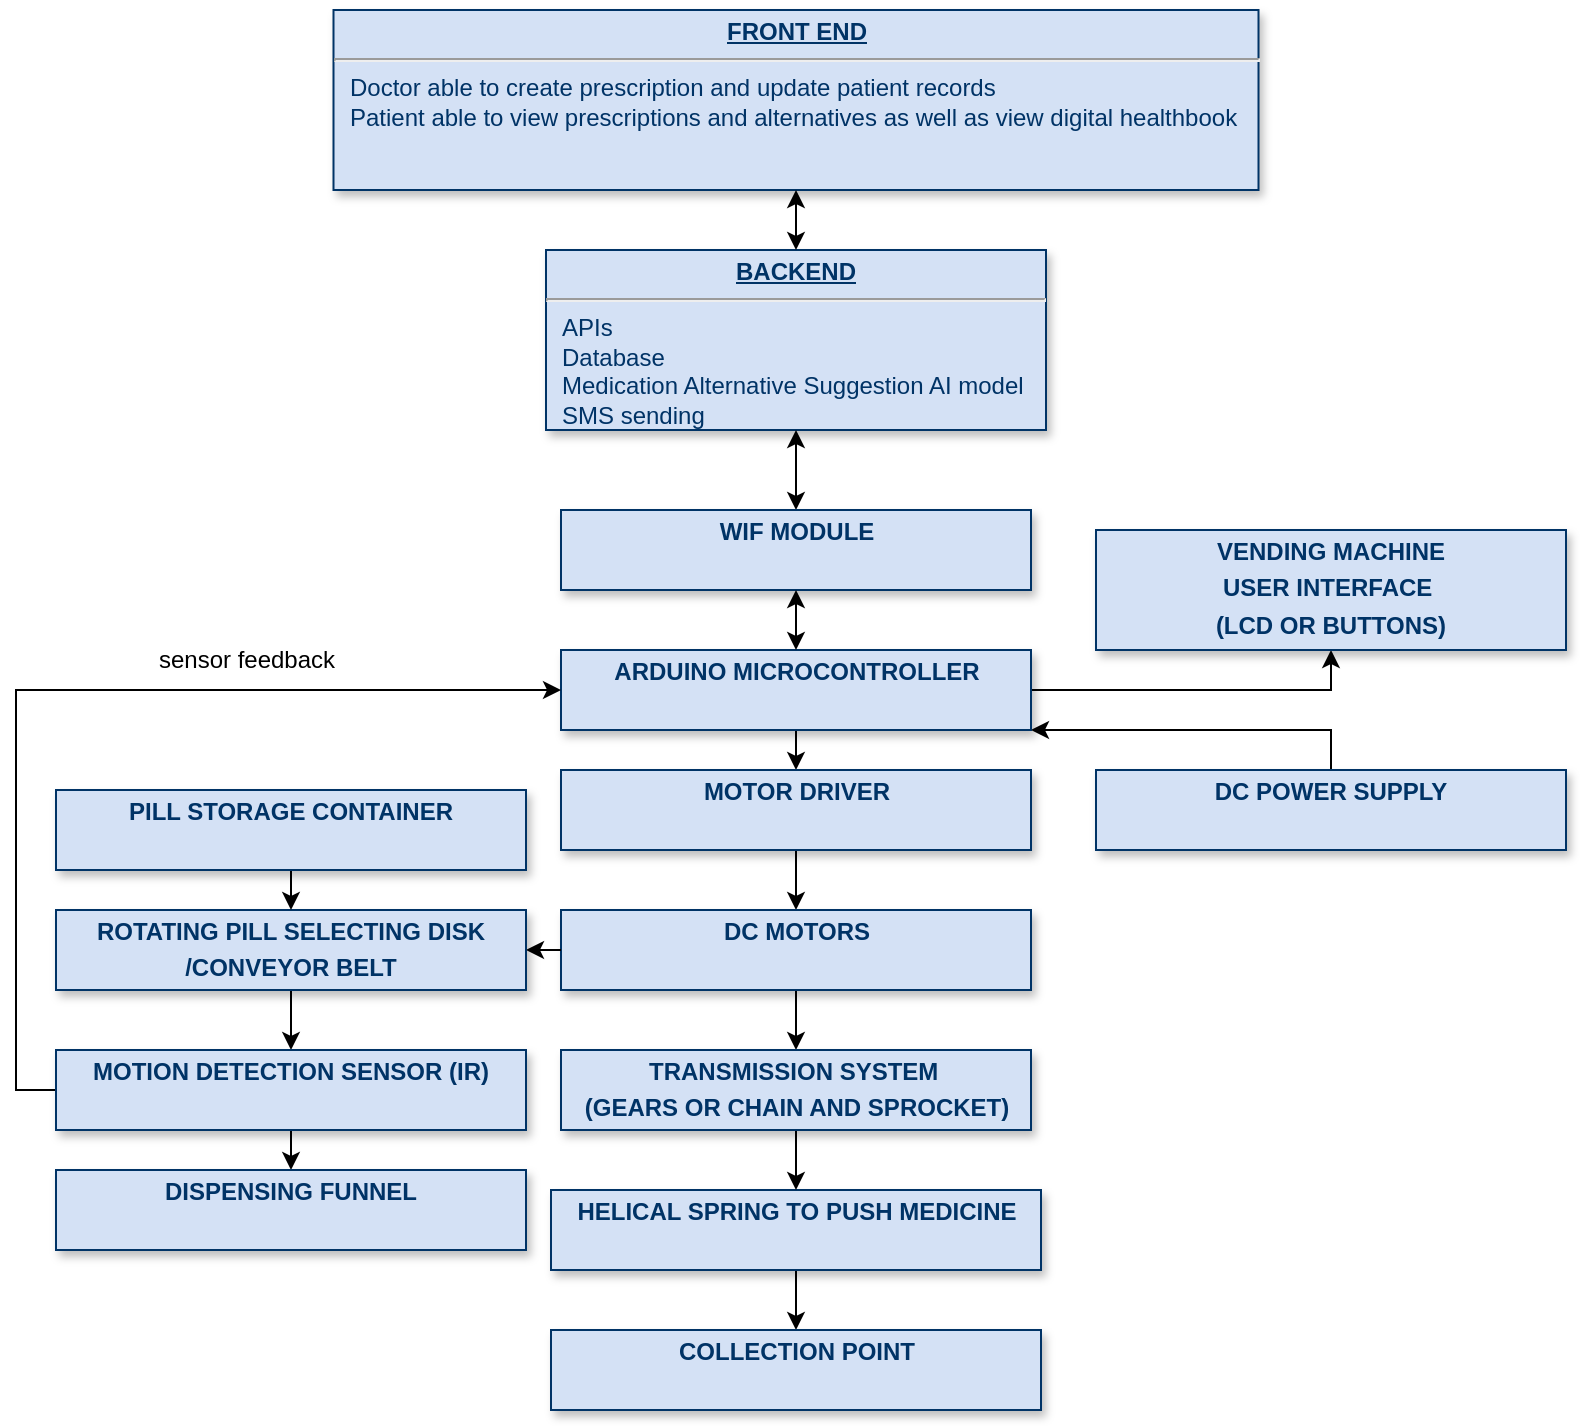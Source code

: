 <mxfile version="24.2.3" type="device">
  <diagram name="Page-1" id="efa7a0a1-bf9b-a30e-e6df-94a7791c09e9">
    <mxGraphModel dx="969" dy="530" grid="1" gridSize="10" guides="1" tooltips="1" connect="1" arrows="1" fold="1" page="1" pageScale="1" pageWidth="826" pageHeight="1169" background="none" math="0" shadow="0">
      <root>
        <mxCell id="0" />
        <mxCell id="1" parent="0" />
        <mxCell id="25" value="&lt;p style=&quot;margin: 0px; margin-top: 4px; text-align: center; text-decoration: underline;&quot;&gt;&lt;b&gt;BACKEND&lt;/b&gt;&lt;/p&gt;&lt;hr&gt;&lt;p style=&quot;margin: 0px; margin-left: 8px;&quot;&gt;APIs&lt;/p&gt;&lt;p style=&quot;margin: 0px; margin-left: 8px;&quot;&gt;Database&lt;/p&gt;&lt;p style=&quot;margin: 0px; margin-left: 8px;&quot;&gt;Medication Alternative Suggestion AI model&lt;/p&gt;&lt;p style=&quot;margin: 0px; margin-left: 8px;&quot;&gt;SMS sending&lt;/p&gt;&lt;p style=&quot;margin: 0px; margin-left: 8px;&quot;&gt;&lt;br&gt;&lt;/p&gt;" style="verticalAlign=top;align=left;overflow=fill;fontSize=12;fontFamily=Helvetica;html=1;strokeColor=#003366;shadow=1;fillColor=#D4E1F5;fontColor=#003366" parent="1" vertex="1">
          <mxGeometry x="305" y="560" width="250" height="90" as="geometry" />
        </mxCell>
        <mxCell id="2jEdtlAb8kNoGngFzu_8-121" style="edgeStyle=orthogonalEdgeStyle;rounded=0;orthogonalLoop=1;jettySize=auto;html=1;exitX=0.5;exitY=1;exitDx=0;exitDy=0;entryX=0.5;entryY=0;entryDx=0;entryDy=0;" edge="1" parent="1" source="2jEdtlAb8kNoGngFzu_8-117" target="2jEdtlAb8kNoGngFzu_8-120">
          <mxGeometry relative="1" as="geometry">
            <mxPoint x="424.571" y="490" as="targetPoint" />
          </mxGeometry>
        </mxCell>
        <mxCell id="2jEdtlAb8kNoGngFzu_8-128" style="edgeStyle=orthogonalEdgeStyle;rounded=0;orthogonalLoop=1;jettySize=auto;html=1;exitX=1;exitY=0.5;exitDx=0;exitDy=0;entryX=0.5;entryY=1;entryDx=0;entryDy=0;" edge="1" parent="1" source="2jEdtlAb8kNoGngFzu_8-117" target="2jEdtlAb8kNoGngFzu_8-127">
          <mxGeometry relative="1" as="geometry" />
        </mxCell>
        <mxCell id="2jEdtlAb8kNoGngFzu_8-152" style="edgeStyle=orthogonalEdgeStyle;rounded=0;orthogonalLoop=1;jettySize=auto;html=1;exitX=0.5;exitY=0;exitDx=0;exitDy=0;entryX=1;entryY=1;entryDx=0;entryDy=0;" edge="1" parent="1" source="2jEdtlAb8kNoGngFzu_8-143" target="2jEdtlAb8kNoGngFzu_8-117">
          <mxGeometry relative="1" as="geometry">
            <Array as="points">
              <mxPoint x="698" y="800" />
            </Array>
          </mxGeometry>
        </mxCell>
        <mxCell id="2jEdtlAb8kNoGngFzu_8-117" value="&lt;p style=&quot;margin: 4px 0px 0px; text-align: center;&quot;&gt;&lt;b&gt;ARDUINO MICROCONTROLLER&lt;/b&gt;&lt;/p&gt;" style="verticalAlign=top;align=left;overflow=fill;fontSize=12;fontFamily=Helvetica;html=1;strokeColor=#003366;shadow=1;fillColor=#D4E1F5;fontColor=#003366" vertex="1" parent="1">
          <mxGeometry x="312.5" y="760" width="235" height="40" as="geometry" />
        </mxCell>
        <mxCell id="2jEdtlAb8kNoGngFzu_8-126" style="edgeStyle=orthogonalEdgeStyle;rounded=0;orthogonalLoop=1;jettySize=auto;html=1;exitX=0.5;exitY=1;exitDx=0;exitDy=0;entryX=0.5;entryY=0;entryDx=0;entryDy=0;" edge="1" parent="1" source="2jEdtlAb8kNoGngFzu_8-118" target="2jEdtlAb8kNoGngFzu_8-125">
          <mxGeometry relative="1" as="geometry" />
        </mxCell>
        <mxCell id="2jEdtlAb8kNoGngFzu_8-118" value="&lt;p style=&quot;margin: 4px 0px 0px; text-align: center;&quot;&gt;&lt;b style=&quot;&quot;&gt;HELICAL SPRING TO PUSH MEDICINE&lt;/b&gt;&lt;/p&gt;" style="verticalAlign=top;align=left;overflow=fill;fontSize=12;fontFamily=Helvetica;html=1;strokeColor=#003366;shadow=1;fillColor=#D4E1F5;fontColor=#003366" vertex="1" parent="1">
          <mxGeometry x="307.5" y="1030" width="245" height="40" as="geometry" />
        </mxCell>
        <mxCell id="2jEdtlAb8kNoGngFzu_8-122" style="edgeStyle=orthogonalEdgeStyle;rounded=0;orthogonalLoop=1;jettySize=auto;html=1;exitX=0.5;exitY=1;exitDx=0;exitDy=0;entryX=0.5;entryY=0;entryDx=0;entryDy=0;" edge="1" parent="1" source="2jEdtlAb8kNoGngFzu_8-120" target="2jEdtlAb8kNoGngFzu_8-123">
          <mxGeometry relative="1" as="geometry" />
        </mxCell>
        <mxCell id="2jEdtlAb8kNoGngFzu_8-120" value="&lt;p style=&quot;margin: 4px 0px 0px; text-align: center;&quot;&gt;&lt;b&gt;MOTOR DRIVER&lt;/b&gt;&lt;/p&gt;" style="verticalAlign=top;align=left;overflow=fill;fontSize=12;fontFamily=Helvetica;html=1;strokeColor=#003366;shadow=1;fillColor=#D4E1F5;fontColor=#003366" vertex="1" parent="1">
          <mxGeometry x="312.5" y="820" width="235" height="40" as="geometry" />
        </mxCell>
        <mxCell id="2jEdtlAb8kNoGngFzu_8-147" style="edgeStyle=orthogonalEdgeStyle;rounded=0;orthogonalLoop=1;jettySize=auto;html=1;exitX=0.5;exitY=1;exitDx=0;exitDy=0;entryX=0.5;entryY=0;entryDx=0;entryDy=0;" edge="1" parent="1" source="2jEdtlAb8kNoGngFzu_8-123" target="2jEdtlAb8kNoGngFzu_8-145">
          <mxGeometry relative="1" as="geometry" />
        </mxCell>
        <mxCell id="2jEdtlAb8kNoGngFzu_8-123" value="&lt;p style=&quot;margin: 4px 0px 0px; text-align: center;&quot;&gt;&lt;b&gt;DC MOTORS&lt;/b&gt;&lt;/p&gt;" style="verticalAlign=top;align=left;overflow=fill;fontSize=12;fontFamily=Helvetica;html=1;strokeColor=#003366;shadow=1;fillColor=#D4E1F5;fontColor=#003366" vertex="1" parent="1">
          <mxGeometry x="312.5" y="890" width="235" height="40" as="geometry" />
        </mxCell>
        <mxCell id="2jEdtlAb8kNoGngFzu_8-125" value="&lt;p style=&quot;margin: 4px 0px 0px; text-align: center;&quot;&gt;&lt;b style=&quot;&quot;&gt;COLLECTION POINT&lt;/b&gt;&lt;/p&gt;" style="verticalAlign=top;align=left;overflow=fill;fontSize=12;fontFamily=Helvetica;html=1;strokeColor=#003366;shadow=1;fillColor=#D4E1F5;fontColor=#003366" vertex="1" parent="1">
          <mxGeometry x="307.5" y="1100" width="245" height="40" as="geometry" />
        </mxCell>
        <mxCell id="2jEdtlAb8kNoGngFzu_8-127" value="&lt;p style=&quot;margin: 4px 0px 0px; text-align: center;&quot;&gt;&lt;b&gt;VENDING MACHINE&lt;/b&gt;&lt;/p&gt;&lt;p style=&quot;margin: 4px 0px 0px; text-align: center;&quot;&gt;&lt;b&gt;USER INTERFACE&amp;nbsp;&lt;/b&gt;&lt;/p&gt;&lt;p style=&quot;margin: 4px 0px 0px; text-align: center;&quot;&gt;&lt;b&gt;(LCD OR BUTTONS)&lt;/b&gt;&lt;/p&gt;" style="verticalAlign=top;align=left;overflow=fill;fontSize=12;fontFamily=Helvetica;html=1;strokeColor=#003366;shadow=1;fillColor=#D4E1F5;fontColor=#003366" vertex="1" parent="1">
          <mxGeometry x="580" y="700" width="235" height="60" as="geometry" />
        </mxCell>
        <mxCell id="2jEdtlAb8kNoGngFzu_8-131" value="" style="endArrow=classic;startArrow=classic;html=1;rounded=0;entryX=0.5;entryY=1;entryDx=0;entryDy=0;exitX=0.5;exitY=0;exitDx=0;exitDy=0;" edge="1" parent="1" source="2jEdtlAb8kNoGngFzu_8-149" target="25">
          <mxGeometry width="50" height="50" relative="1" as="geometry">
            <mxPoint x="330" y="310" as="sourcePoint" />
            <mxPoint x="380" y="260" as="targetPoint" />
          </mxGeometry>
        </mxCell>
        <mxCell id="2jEdtlAb8kNoGngFzu_8-132" value="&lt;p style=&quot;margin: 0px; margin-top: 4px; text-align: center; text-decoration: underline;&quot;&gt;&lt;b&gt;FRONT END&lt;/b&gt;&lt;/p&gt;&lt;hr&gt;&lt;p style=&quot;margin: 0px; margin-left: 8px;&quot;&gt;Doctor able to create prescription and update patient records&lt;/p&gt;&lt;p style=&quot;margin: 0px; margin-left: 8px;&quot;&gt;Patient able to view prescriptions and alternatives as well as view digital healthbook&lt;/p&gt;" style="verticalAlign=top;align=left;overflow=fill;fontSize=12;fontFamily=Helvetica;html=1;strokeColor=#003366;shadow=1;fillColor=#D4E1F5;fontColor=#003366" vertex="1" parent="1">
          <mxGeometry x="198.75" y="440" width="462.5" height="90" as="geometry" />
        </mxCell>
        <mxCell id="2jEdtlAb8kNoGngFzu_8-133" value="" style="endArrow=classic;startArrow=classic;html=1;rounded=0;entryX=0.5;entryY=1;entryDx=0;entryDy=0;exitX=0.5;exitY=0;exitDx=0;exitDy=0;" edge="1" parent="1" source="25" target="2jEdtlAb8kNoGngFzu_8-132">
          <mxGeometry width="50" height="50" relative="1" as="geometry">
            <mxPoint x="430" y="590" as="sourcePoint" />
            <mxPoint x="430" y="530" as="targetPoint" />
          </mxGeometry>
        </mxCell>
        <mxCell id="2jEdtlAb8kNoGngFzu_8-136" style="edgeStyle=orthogonalEdgeStyle;rounded=0;orthogonalLoop=1;jettySize=auto;html=1;exitX=0;exitY=0.5;exitDx=0;exitDy=0;entryX=1;entryY=0.5;entryDx=0;entryDy=0;" edge="1" parent="1" source="2jEdtlAb8kNoGngFzu_8-123" target="2jEdtlAb8kNoGngFzu_8-135">
          <mxGeometry relative="1" as="geometry" />
        </mxCell>
        <mxCell id="2jEdtlAb8kNoGngFzu_8-141" style="edgeStyle=orthogonalEdgeStyle;rounded=0;orthogonalLoop=1;jettySize=auto;html=1;exitX=0.5;exitY=1;exitDx=0;exitDy=0;entryX=0.5;entryY=0;entryDx=0;entryDy=0;" edge="1" parent="1" source="2jEdtlAb8kNoGngFzu_8-135" target="2jEdtlAb8kNoGngFzu_8-137">
          <mxGeometry relative="1" as="geometry" />
        </mxCell>
        <mxCell id="2jEdtlAb8kNoGngFzu_8-135" value="&lt;p style=&quot;margin: 4px 0px 0px; text-align: center;&quot;&gt;&lt;b&gt;ROTATING PILL SELECTING DISK&lt;/b&gt;&lt;/p&gt;&lt;p style=&quot;margin: 4px 0px 0px; text-align: center;&quot;&gt;&lt;b&gt;/CONVEYOR BELT&lt;/b&gt;&lt;/p&gt;" style="verticalAlign=top;align=left;overflow=fill;fontSize=12;fontFamily=Helvetica;html=1;strokeColor=#003366;shadow=1;fillColor=#D4E1F5;fontColor=#003366" vertex="1" parent="1">
          <mxGeometry x="60" y="890" width="235" height="40" as="geometry" />
        </mxCell>
        <mxCell id="2jEdtlAb8kNoGngFzu_8-142" style="edgeStyle=orthogonalEdgeStyle;rounded=0;orthogonalLoop=1;jettySize=auto;html=1;exitX=0.5;exitY=1;exitDx=0;exitDy=0;entryX=0.5;entryY=0;entryDx=0;entryDy=0;" edge="1" parent="1" source="2jEdtlAb8kNoGngFzu_8-137" target="2jEdtlAb8kNoGngFzu_8-138">
          <mxGeometry relative="1" as="geometry" />
        </mxCell>
        <mxCell id="2jEdtlAb8kNoGngFzu_8-153" style="edgeStyle=orthogonalEdgeStyle;rounded=0;orthogonalLoop=1;jettySize=auto;html=1;exitX=0;exitY=0.5;exitDx=0;exitDy=0;entryX=0;entryY=0.5;entryDx=0;entryDy=0;" edge="1" parent="1" source="2jEdtlAb8kNoGngFzu_8-137" target="2jEdtlAb8kNoGngFzu_8-117">
          <mxGeometry relative="1" as="geometry" />
        </mxCell>
        <mxCell id="2jEdtlAb8kNoGngFzu_8-137" value="&lt;p style=&quot;margin: 4px 0px 0px; text-align: center;&quot;&gt;&lt;b&gt;MOTION DETECTION SENSOR (IR)&lt;/b&gt;&lt;/p&gt;" style="verticalAlign=top;align=left;overflow=fill;fontSize=12;fontFamily=Helvetica;html=1;strokeColor=#003366;shadow=1;fillColor=#D4E1F5;fontColor=#003366" vertex="1" parent="1">
          <mxGeometry x="60" y="960" width="235" height="40" as="geometry" />
        </mxCell>
        <mxCell id="2jEdtlAb8kNoGngFzu_8-138" value="&lt;p style=&quot;margin: 4px 0px 0px; text-align: center;&quot;&gt;&lt;b&gt;DISPENSING FUNNEL&lt;/b&gt;&lt;/p&gt;" style="verticalAlign=top;align=left;overflow=fill;fontSize=12;fontFamily=Helvetica;html=1;strokeColor=#003366;shadow=1;fillColor=#D4E1F5;fontColor=#003366" vertex="1" parent="1">
          <mxGeometry x="60" y="1020" width="235" height="40" as="geometry" />
        </mxCell>
        <mxCell id="2jEdtlAb8kNoGngFzu_8-140" style="edgeStyle=orthogonalEdgeStyle;rounded=0;orthogonalLoop=1;jettySize=auto;html=1;exitX=0.5;exitY=1;exitDx=0;exitDy=0;entryX=0.5;entryY=0;entryDx=0;entryDy=0;" edge="1" parent="1" source="2jEdtlAb8kNoGngFzu_8-139" target="2jEdtlAb8kNoGngFzu_8-135">
          <mxGeometry relative="1" as="geometry" />
        </mxCell>
        <mxCell id="2jEdtlAb8kNoGngFzu_8-139" value="&lt;p style=&quot;margin: 4px 0px 0px; text-align: center;&quot;&gt;&lt;b&gt;PILL STORAGE CONTAINER&lt;/b&gt;&lt;/p&gt;" style="verticalAlign=top;align=left;overflow=fill;fontSize=12;fontFamily=Helvetica;html=1;strokeColor=#003366;shadow=1;fillColor=#D4E1F5;fontColor=#003366" vertex="1" parent="1">
          <mxGeometry x="60" y="830" width="235" height="40" as="geometry" />
        </mxCell>
        <mxCell id="2jEdtlAb8kNoGngFzu_8-143" value="&lt;p style=&quot;margin: 4px 0px 0px; text-align: center;&quot;&gt;&lt;b&gt;DC POWER SUPPLY&lt;/b&gt;&lt;/p&gt;" style="verticalAlign=top;align=left;overflow=fill;fontSize=12;fontFamily=Helvetica;html=1;strokeColor=#003366;shadow=1;fillColor=#D4E1F5;fontColor=#003366" vertex="1" parent="1">
          <mxGeometry x="580" y="820" width="235" height="40" as="geometry" />
        </mxCell>
        <mxCell id="2jEdtlAb8kNoGngFzu_8-148" style="edgeStyle=orthogonalEdgeStyle;rounded=0;orthogonalLoop=1;jettySize=auto;html=1;exitX=0.5;exitY=1;exitDx=0;exitDy=0;" edge="1" parent="1" source="2jEdtlAb8kNoGngFzu_8-145" target="2jEdtlAb8kNoGngFzu_8-118">
          <mxGeometry relative="1" as="geometry" />
        </mxCell>
        <mxCell id="2jEdtlAb8kNoGngFzu_8-145" value="&lt;p style=&quot;margin: 4px 0px 0px; text-align: center;&quot;&gt;&lt;b&gt;TRANSMISSION SYSTEM&amp;nbsp;&lt;/b&gt;&lt;/p&gt;&lt;p style=&quot;margin: 4px 0px 0px; text-align: center;&quot;&gt;&lt;b&gt;(GEARS OR CHAIN AND SPROCKET)&lt;/b&gt;&lt;/p&gt;" style="verticalAlign=top;align=left;overflow=fill;fontSize=12;fontFamily=Helvetica;html=1;strokeColor=#003366;shadow=1;fillColor=#D4E1F5;fontColor=#003366" vertex="1" parent="1">
          <mxGeometry x="312.5" y="960" width="235" height="40" as="geometry" />
        </mxCell>
        <mxCell id="2jEdtlAb8kNoGngFzu_8-149" value="&lt;p style=&quot;margin: 4px 0px 0px; text-align: center;&quot;&gt;&lt;b&gt;WIF MODULE&lt;/b&gt;&lt;/p&gt;" style="verticalAlign=top;align=left;overflow=fill;fontSize=12;fontFamily=Helvetica;html=1;strokeColor=#003366;shadow=1;fillColor=#D4E1F5;fontColor=#003366" vertex="1" parent="1">
          <mxGeometry x="312.5" y="690" width="235" height="40" as="geometry" />
        </mxCell>
        <mxCell id="2jEdtlAb8kNoGngFzu_8-151" value="" style="endArrow=classic;startArrow=classic;html=1;rounded=0;entryX=0.5;entryY=1;entryDx=0;entryDy=0;exitX=0.5;exitY=0;exitDx=0;exitDy=0;" edge="1" parent="1" source="2jEdtlAb8kNoGngFzu_8-117" target="2jEdtlAb8kNoGngFzu_8-149">
          <mxGeometry width="50" height="50" relative="1" as="geometry">
            <mxPoint x="816.5" y="950" as="sourcePoint" />
            <mxPoint x="564" y="870" as="targetPoint" />
            <Array as="points" />
          </mxGeometry>
        </mxCell>
        <mxCell id="2jEdtlAb8kNoGngFzu_8-154" value="sensor feedback" style="text;html=1;align=center;verticalAlign=middle;resizable=0;points=[];autosize=1;strokeColor=none;fillColor=none;" vertex="1" parent="1">
          <mxGeometry x="100" y="750" width="110" height="30" as="geometry" />
        </mxCell>
      </root>
    </mxGraphModel>
  </diagram>
</mxfile>
